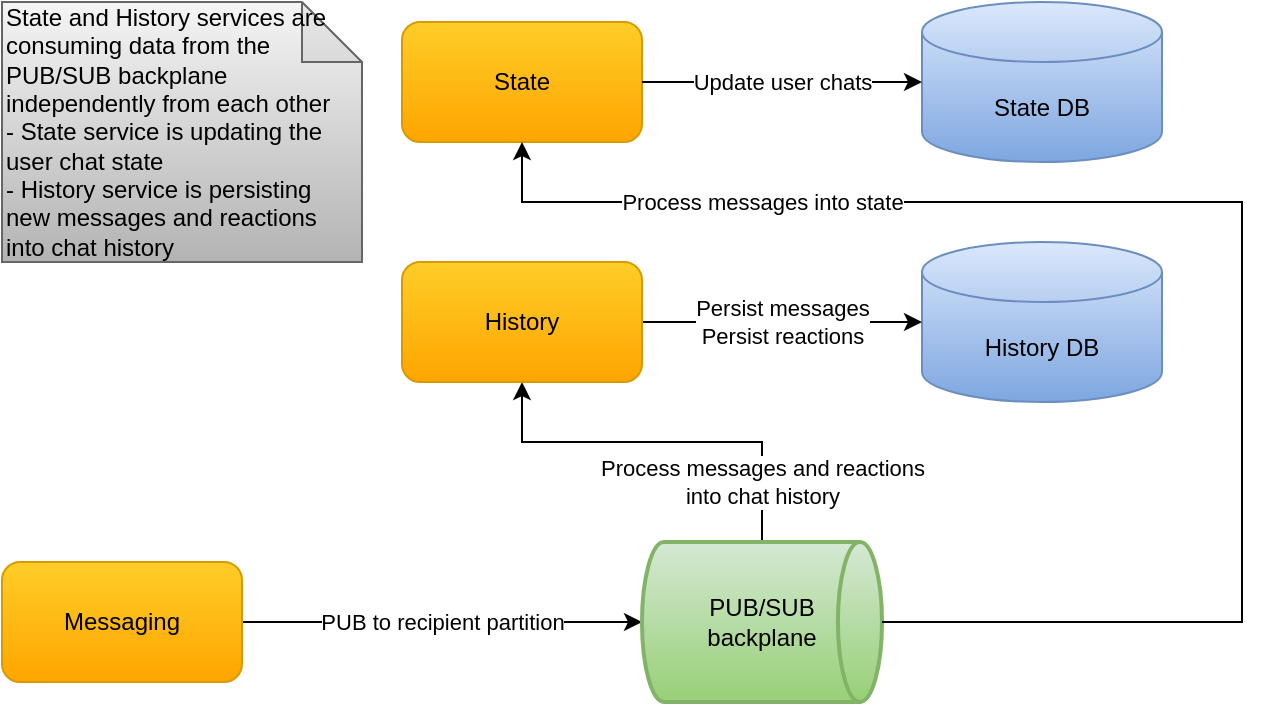 <mxfile version="15.2.7" type="device"><diagram id="G4t1x3i_cumIOjZ8GDXV" name="Page-1"><mxGraphModel dx="1422" dy="923" grid="1" gridSize="10" guides="1" tooltips="1" connect="1" arrows="1" fold="1" page="1" pageScale="1" pageWidth="850" pageHeight="1100" math="0" shadow="0"><root><mxCell id="0"/><mxCell id="1" parent="0"/><mxCell id="4NMri5ObQx2eB0Vx6lmc-16" value="PUB to recipient partition" style="rounded=0;orthogonalLoop=1;jettySize=auto;html=1;entryX=0;entryY=0.5;entryDx=0;entryDy=0;entryPerimeter=0;startArrow=none;startFill=0;exitX=1;exitY=0.5;exitDx=0;exitDy=0;" parent="1" source="4NMri5ObQx2eB0Vx6lmc-4" target="4NMri5ObQx2eB0Vx6lmc-9" edge="1"><mxGeometry relative="1" as="geometry"><mxPoint as="offset"/></mxGeometry></mxCell><mxCell id="4NMri5ObQx2eB0Vx6lmc-4" value="&lt;font style=&quot;font-size: 12px&quot;&gt;Messaging&lt;/font&gt;" style="rounded=1;whiteSpace=wrap;html=1;gradientColor=#ffa500;fillColor=#ffcd28;strokeColor=#d79b00;" parent="1" vertex="1"><mxGeometry x="40" y="320" width="120" height="60" as="geometry"/></mxCell><mxCell id="Gfm62hS2zhEuvZ2v64Gk-10" value="Process messages and reactions&lt;br&gt;into chat history" style="edgeStyle=orthogonalEdgeStyle;rounded=0;orthogonalLoop=1;jettySize=auto;html=1;entryX=0.5;entryY=1;entryDx=0;entryDy=0;exitX=0.5;exitY=0;exitDx=0;exitDy=0;exitPerimeter=0;" parent="1" source="4NMri5ObQx2eB0Vx6lmc-9" target="ENQS6q1PjWJlhAXhEhIM-1" edge="1"><mxGeometry x="-0.7" relative="1" as="geometry"><mxPoint as="offset"/><Array as="points"><mxPoint x="420" y="260"/><mxPoint x="300" y="260"/></Array></mxGeometry></mxCell><mxCell id="4NMri5ObQx2eB0Vx6lmc-9" value="PUB/SUB&lt;br&gt;backplane" style="strokeWidth=2;html=1;shape=mxgraph.flowchart.direct_data;whiteSpace=wrap;gradientColor=#97d077;fillColor=#d5e8d4;strokeColor=#82b366;" parent="1" vertex="1"><mxGeometry x="360" y="310" width="120" height="80" as="geometry"/></mxCell><mxCell id="4NMri5ObQx2eB0Vx6lmc-20" value="History DB" style="shape=cylinder3;whiteSpace=wrap;html=1;boundedLbl=1;backgroundOutline=1;size=15;gradientColor=#7ea6e0;fillColor=#dae8fc;strokeColor=#6c8ebf;" parent="1" vertex="1"><mxGeometry x="500" y="160" width="120" height="80" as="geometry"/></mxCell><mxCell id="4NMri5ObQx2eB0Vx6lmc-25" value="&lt;font style=&quot;font-size: 11px&quot;&gt;Persist messages&lt;br&gt;Persist reactions&lt;br&gt;&lt;/font&gt;" style="rounded=0;orthogonalLoop=1;jettySize=auto;html=1;entryX=0;entryY=0.5;entryDx=0;entryDy=0;entryPerimeter=0;startArrow=none;startFill=0;exitX=1;exitY=0.5;exitDx=0;exitDy=0;" parent="1" source="ENQS6q1PjWJlhAXhEhIM-1" target="4NMri5ObQx2eB0Vx6lmc-20" edge="1"><mxGeometry relative="1" as="geometry"><mxPoint x="230" y="105" as="sourcePoint"/><mxPoint x="460" y="250" as="targetPoint"/><mxPoint as="offset"/><Array as="points"/></mxGeometry></mxCell><mxCell id="ENQS6q1PjWJlhAXhEhIM-1" value="&lt;font style=&quot;font-size: 12px&quot;&gt;History&lt;/font&gt;" style="rounded=1;whiteSpace=wrap;html=1;gradientColor=#ffa500;fillColor=#ffcd28;strokeColor=#d79b00;" parent="1" vertex="1"><mxGeometry x="240" y="170" width="120" height="60" as="geometry"/></mxCell><mxCell id="8u_ZxKzGpFRI09v13LqC-3" value="State DB" style="shape=cylinder3;whiteSpace=wrap;html=1;boundedLbl=1;backgroundOutline=1;size=15;gradientColor=#7ea6e0;fillColor=#dae8fc;strokeColor=#6c8ebf;" parent="1" vertex="1"><mxGeometry x="500" y="40" width="120" height="80" as="geometry"/></mxCell><mxCell id="8u_ZxKzGpFRI09v13LqC-4" value="&lt;font style=&quot;font-size: 12px&quot;&gt;State&lt;/font&gt;" style="rounded=1;whiteSpace=wrap;html=1;gradientColor=#ffa500;fillColor=#ffcd28;strokeColor=#d79b00;" parent="1" vertex="1"><mxGeometry x="240" y="50" width="120" height="60" as="geometry"/></mxCell><mxCell id="8u_ZxKzGpFRI09v13LqC-5" value="Process messages into state" style="edgeStyle=orthogonalEdgeStyle;rounded=0;orthogonalLoop=1;jettySize=auto;html=1;entryX=0.5;entryY=1;entryDx=0;entryDy=0;exitX=1;exitY=0.5;exitDx=0;exitDy=0;exitPerimeter=0;" parent="1" source="4NMri5ObQx2eB0Vx6lmc-9" target="8u_ZxKzGpFRI09v13LqC-4" edge="1"><mxGeometry x="0.615" relative="1" as="geometry"><mxPoint as="offset"/><Array as="points"><mxPoint x="660" y="350"/><mxPoint x="660" y="140"/><mxPoint x="300" y="140"/></Array><mxPoint x="290" y="380" as="sourcePoint"/><mxPoint x="150" y="240" as="targetPoint"/></mxGeometry></mxCell><mxCell id="8u_ZxKzGpFRI09v13LqC-7" value="&lt;font style=&quot;font-size: 11px&quot;&gt;Update user chats&lt;br&gt;&lt;/font&gt;" style="rounded=0;orthogonalLoop=1;jettySize=auto;html=1;entryX=0;entryY=0.5;entryDx=0;entryDy=0;entryPerimeter=0;startArrow=none;startFill=0;exitX=1;exitY=0.5;exitDx=0;exitDy=0;" parent="1" source="8u_ZxKzGpFRI09v13LqC-4" target="8u_ZxKzGpFRI09v13LqC-3" edge="1"><mxGeometry relative="1" as="geometry"><mxPoint x="340" y="130" as="sourcePoint"/><mxPoint x="420" y="130" as="targetPoint"/><mxPoint as="offset"/><Array as="points"/></mxGeometry></mxCell><mxCell id="O6rn1H-LB7xjsB4d8Ak8-1" value="State and History services are consuming data from the PUB/SUB backplane independently from each other&lt;br&gt;- State service is updating the user chat state&lt;br&gt;- History service is persisting new messages and reactions into chat history" style="shape=note;whiteSpace=wrap;html=1;backgroundOutline=1;darkOpacity=0.05;align=left;gradientColor=#b3b3b3;fillColor=#f5f5f5;strokeColor=#666666;" parent="1" vertex="1"><mxGeometry x="40" y="40" width="180" height="130" as="geometry"/></mxCell></root></mxGraphModel></diagram></mxfile>
